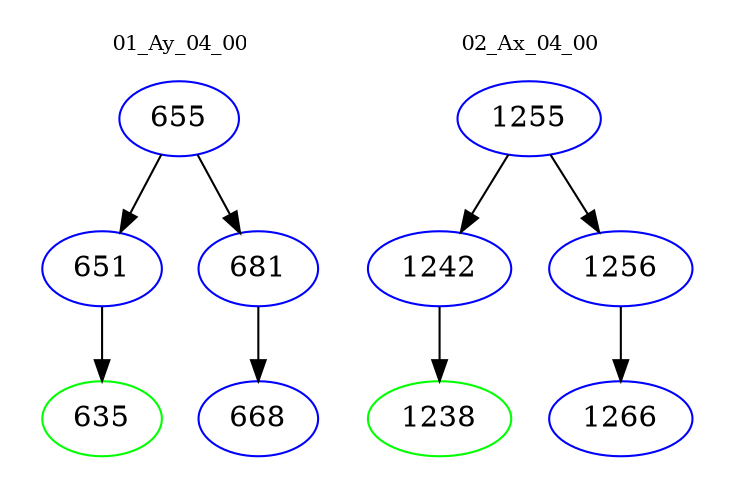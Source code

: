 digraph{
subgraph cluster_0 {
color = white
label = "01_Ay_04_00";
fontsize=10;
T0_655 [label="655", color="blue"]
T0_655 -> T0_651 [color="black"]
T0_651 [label="651", color="blue"]
T0_651 -> T0_635 [color="black"]
T0_635 [label="635", color="green"]
T0_655 -> T0_681 [color="black"]
T0_681 [label="681", color="blue"]
T0_681 -> T0_668 [color="black"]
T0_668 [label="668", color="blue"]
}
subgraph cluster_1 {
color = white
label = "02_Ax_04_00";
fontsize=10;
T1_1255 [label="1255", color="blue"]
T1_1255 -> T1_1242 [color="black"]
T1_1242 [label="1242", color="blue"]
T1_1242 -> T1_1238 [color="black"]
T1_1238 [label="1238", color="green"]
T1_1255 -> T1_1256 [color="black"]
T1_1256 [label="1256", color="blue"]
T1_1256 -> T1_1266 [color="black"]
T1_1266 [label="1266", color="blue"]
}
}
